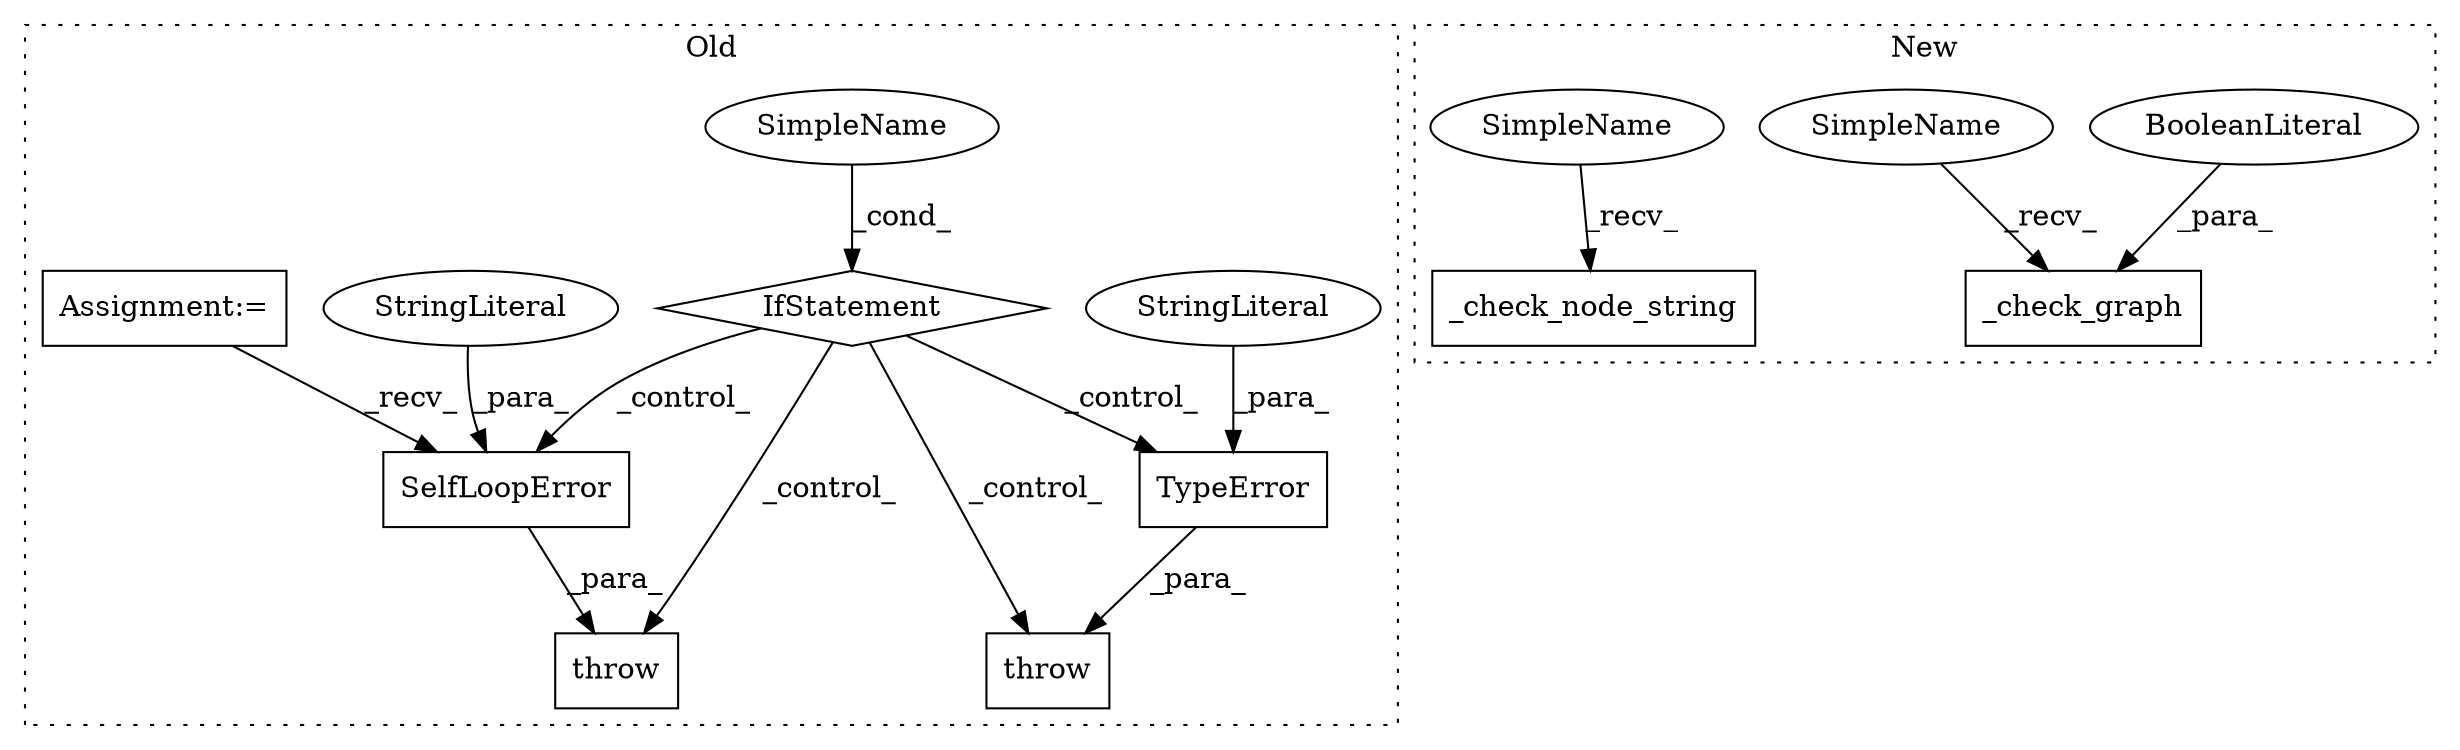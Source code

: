 digraph G {
subgraph cluster0 {
1 [label="IfStatement" a="25" s="1720,1730" l="4,2" shape="diamond"];
3 [label="SimpleName" a="42" s="" l="" shape="ellipse"];
4 [label="TypeError" a="32" s="1879,1920" l="10,1" shape="box"];
5 [label="StringLiteral" a="45" s="1889" l="31" shape="ellipse"];
6 [label="throw" a="53" s="1873" l="6" shape="box"];
7 [label="SelfLoopError" a="32" s="1757,1799" l="14,1" shape="box"];
8 [label="StringLiteral" a="45" s="1771" l="28" shape="ellipse"];
11 [label="throw" a="53" s="1740" l="6" shape="box"];
12 [label="Assignment:=" a="7" s="1704" l="10" shape="box"];
label = "Old";
style="dotted";
}
subgraph cluster1 {
2 [label="_check_node_string" a="32" s="1215,1248" l="19,1" shape="box"];
9 [label="_check_graph" a="32" s="1264,1315" l="13,1" shape="box"];
10 [label="BooleanLiteral" a="9" s="1310" l="5" shape="ellipse"];
13 [label="SimpleName" a="42" s="1259" l="4" shape="ellipse"];
14 [label="SimpleName" a="42" s="1210" l="4" shape="ellipse"];
label = "New";
style="dotted";
}
1 -> 6 [label="_control_"];
1 -> 11 [label="_control_"];
1 -> 4 [label="_control_"];
1 -> 7 [label="_control_"];
3 -> 1 [label="_cond_"];
4 -> 6 [label="_para_"];
5 -> 4 [label="_para_"];
7 -> 11 [label="_para_"];
8 -> 7 [label="_para_"];
10 -> 9 [label="_para_"];
12 -> 7 [label="_recv_"];
13 -> 9 [label="_recv_"];
14 -> 2 [label="_recv_"];
}